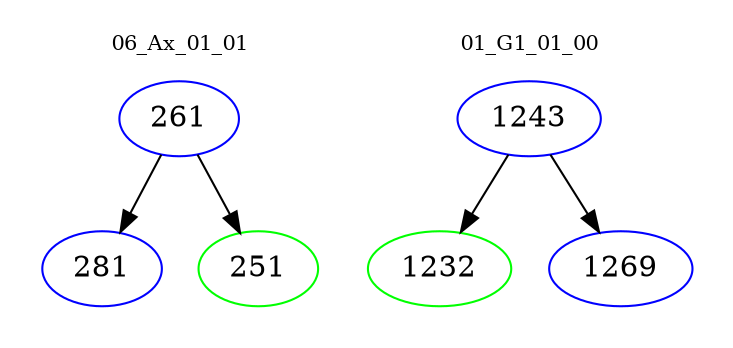 digraph{
subgraph cluster_0 {
color = white
label = "06_Ax_01_01";
fontsize=10;
T0_261 [label="261", color="blue"]
T0_261 -> T0_281 [color="black"]
T0_281 [label="281", color="blue"]
T0_261 -> T0_251 [color="black"]
T0_251 [label="251", color="green"]
}
subgraph cluster_1 {
color = white
label = "01_G1_01_00";
fontsize=10;
T1_1243 [label="1243", color="blue"]
T1_1243 -> T1_1232 [color="black"]
T1_1232 [label="1232", color="green"]
T1_1243 -> T1_1269 [color="black"]
T1_1269 [label="1269", color="blue"]
}
}

